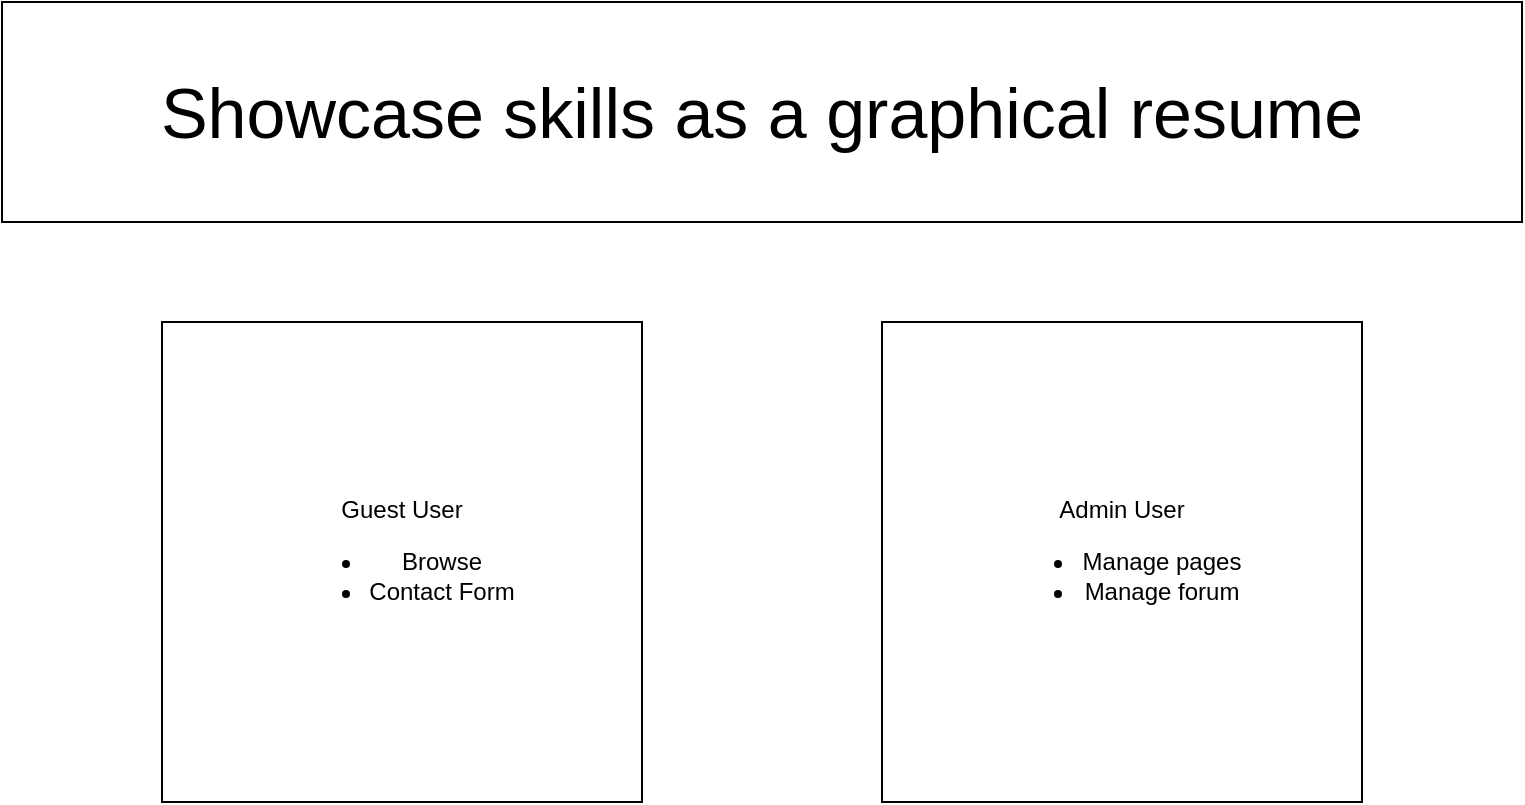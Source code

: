 <mxfile version="13.6.2" type="device" pages="8"><diagram id="1Z8nCAYTEemi1ekZeosM" name="Page-1"><mxGraphModel dx="1422" dy="843" grid="1" gridSize="10" guides="1" tooltips="1" connect="1" arrows="1" fold="1" page="1" pageScale="1" pageWidth="850" pageHeight="1100" math="0" shadow="0"><root><mxCell id="0"/><mxCell id="1" parent="0"/><mxCell id="eBE4YM2PtPwdxOrE-Slc-1" value="&lt;font style=&quot;font-size: 35px&quot;&gt;Showcase skills as a graphical resume&lt;/font&gt;" style="rounded=0;whiteSpace=wrap;html=1;" parent="1" vertex="1"><mxGeometry x="40" y="40" width="760" height="110" as="geometry"/></mxCell><mxCell id="eBE4YM2PtPwdxOrE-Slc-2" value="Guest User&lt;br&gt;&lt;ul&gt;&lt;li&gt;Browse&lt;/li&gt;&lt;li&gt;Contact Form&lt;/li&gt;&lt;/ul&gt;" style="whiteSpace=wrap;html=1;aspect=fixed;" parent="1" vertex="1"><mxGeometry x="120" y="200" width="240" height="240" as="geometry"/></mxCell><mxCell id="eBE4YM2PtPwdxOrE-Slc-3" value="Admin User&lt;br&gt;&lt;ul&gt;&lt;li&gt;Manage pages&lt;/li&gt;&lt;li&gt;Manage forum&lt;/li&gt;&lt;/ul&gt;" style="whiteSpace=wrap;html=1;aspect=fixed;" parent="1" vertex="1"><mxGeometry x="480" y="200" width="240" height="240" as="geometry"/></mxCell></root></mxGraphModel></diagram><diagram name="Site Map" id="1RZYM3NUjweTd1qb8VbV"><mxGraphModel dx="1422" dy="843" grid="1" gridSize="10" guides="1" tooltips="1" connect="1" arrows="1" fold="1" page="1" pageScale="1" pageWidth="850" pageHeight="1100" math="0" shadow="0"><root><mxCell id="JZlCc4_XAitv6eRsz-TS-0"/><mxCell id="JZlCc4_XAitv6eRsz-TS-1" parent="JZlCc4_XAitv6eRsz-TS-0"/><mxCell id="JZlCc4_XAitv6eRsz-TS-2" value="Guest User" style="rounded=0;whiteSpace=wrap;html=1;fillColor=#f5f5f5;strokeColor=#666666;fontColor=#333333;" parent="JZlCc4_XAitv6eRsz-TS-1" vertex="1"><mxGeometry y="30" width="120" height="60" as="geometry"/></mxCell><mxCell id="JZlCc4_XAitv6eRsz-TS-3" value="Admin" style="rounded=0;whiteSpace=wrap;html=1;fillColor=#d5e8d4;strokeColor=#82b366;" parent="JZlCc4_XAitv6eRsz-TS-1" vertex="1"><mxGeometry x="720" y="490" width="120" height="60" as="geometry"/></mxCell><mxCell id="JZlCc4_XAitv6eRsz-TS-4" value="Home" style="rounded=0;whiteSpace=wrap;html=1;fillColor=#f5f5f5;strokeColor=#666666;fontColor=#333333;" parent="JZlCc4_XAitv6eRsz-TS-1" vertex="1"><mxGeometry y="170" width="120" height="60" as="geometry"/></mxCell><mxCell id="JZlCc4_XAitv6eRsz-TS-5" value="Portfolio" style="rounded=0;whiteSpace=wrap;html=1;fillColor=#f5f5f5;strokeColor=#666666;fontColor=#333333;" parent="JZlCc4_XAitv6eRsz-TS-1" vertex="1"><mxGeometry x="240" y="170" width="120" height="60" as="geometry"/></mxCell><mxCell id="JZlCc4_XAitv6eRsz-TS-9" value="Contact Form" style="rounded=0;whiteSpace=wrap;html=1;fillColor=#f5f5f5;strokeColor=#666666;fontColor=#333333;" parent="JZlCc4_XAitv6eRsz-TS-1" vertex="1"><mxGeometry x="480" y="170" width="120" height="60" as="geometry"/></mxCell><mxCell id="JZlCc4_XAitv6eRsz-TS-11" value="" style="endArrow=classic;startArrow=classic;html=1;exitX=1;exitY=0.5;exitDx=0;exitDy=0;entryX=0;entryY=0.5;entryDx=0;entryDy=0;" parent="JZlCc4_XAitv6eRsz-TS-1" source="JZlCc4_XAitv6eRsz-TS-4" target="JZlCc4_XAitv6eRsz-TS-5" edge="1"><mxGeometry width="50" height="50" relative="1" as="geometry"><mxPoint x="120" y="220" as="sourcePoint"/><mxPoint x="170" y="170" as="targetPoint"/></mxGeometry></mxCell><mxCell id="JZlCc4_XAitv6eRsz-TS-6" value="Click" style="rhombus;whiteSpace=wrap;html=1;fillColor=#fff2cc;strokeColor=#d6b656;" parent="JZlCc4_XAitv6eRsz-TS-1" vertex="1"><mxGeometry x="150" y="170" width="60" height="60" as="geometry"/></mxCell><mxCell id="JZlCc4_XAitv6eRsz-TS-13" value="" style="endArrow=classic;startArrow=classic;html=1;entryX=0;entryY=0.5;entryDx=0;entryDy=0;exitX=1;exitY=0.5;exitDx=0;exitDy=0;" parent="JZlCc4_XAitv6eRsz-TS-1" source="JZlCc4_XAitv6eRsz-TS-5" edge="1"><mxGeometry width="50" height="50" relative="1" as="geometry"><mxPoint x="380" y="200" as="sourcePoint"/><mxPoint x="480" y="200" as="targetPoint"/></mxGeometry></mxCell><mxCell id="JZlCc4_XAitv6eRsz-TS-15" value="Admin Login" style="rounded=0;whiteSpace=wrap;html=1;fillColor=#d5e8d4;strokeColor=#82b366;" parent="JZlCc4_XAitv6eRsz-TS-1" vertex="1"><mxGeometry x="720" y="350" width="120" height="60" as="geometry"/></mxCell><mxCell id="JZlCc4_XAitv6eRsz-TS-8" value="Click" style="rhombus;whiteSpace=wrap;html=1;fillColor=#fff2cc;strokeColor=#d6b656;" parent="JZlCc4_XAitv6eRsz-TS-1" vertex="1"><mxGeometry x="390" y="170" width="60" height="60" as="geometry"/></mxCell><mxCell id="JZlCc4_XAitv6eRsz-TS-19" value="Project Page" style="rounded=0;whiteSpace=wrap;html=1;fillColor=#f5f5f5;strokeColor=#666666;fontColor=#333333;" parent="JZlCc4_XAitv6eRsz-TS-1" vertex="1"><mxGeometry x="240" y="350" width="120" height="60" as="geometry"/></mxCell><mxCell id="JZlCc4_XAitv6eRsz-TS-25" value="Project Page etc." style="rounded=0;whiteSpace=wrap;html=1;fillColor=#f5f5f5;strokeColor=#666666;fontColor=#333333;" parent="JZlCc4_XAitv6eRsz-TS-1" vertex="1"><mxGeometry x="240" y="550" width="120" height="60" as="geometry"/></mxCell><mxCell id="JZlCc4_XAitv6eRsz-TS-26" value="" style="endArrow=classic;startArrow=classic;html=1;entryX=0.5;entryY=1;entryDx=0;entryDy=0;exitX=0.5;exitY=0;exitDx=0;exitDy=0;" parent="JZlCc4_XAitv6eRsz-TS-1" source="JZlCc4_XAitv6eRsz-TS-19" target="JZlCc4_XAitv6eRsz-TS-5" edge="1"><mxGeometry width="50" height="50" relative="1" as="geometry"><mxPoint x="190" y="330" as="sourcePoint"/><mxPoint x="240" y="280" as="targetPoint"/></mxGeometry></mxCell><mxCell id="JZlCc4_XAitv6eRsz-TS-27" value="" style="endArrow=classic;startArrow=classic;html=1;entryX=0.5;entryY=1;entryDx=0;entryDy=0;exitX=0.5;exitY=0;exitDx=0;exitDy=0;" parent="JZlCc4_XAitv6eRsz-TS-1" source="JZlCc4_XAitv6eRsz-TS-25" target="JZlCc4_XAitv6eRsz-TS-19" edge="1"><mxGeometry width="50" height="50" relative="1" as="geometry"><mxPoint x="150" y="490" as="sourcePoint"/><mxPoint x="200" y="440" as="targetPoint"/></mxGeometry></mxCell><mxCell id="JZlCc4_XAitv6eRsz-TS-24" value="Click" style="rhombus;whiteSpace=wrap;html=1;fillColor=#fff2cc;strokeColor=#d6b656;" parent="JZlCc4_XAitv6eRsz-TS-1" vertex="1"><mxGeometry x="270" y="450" width="60" height="60" as="geometry"/></mxCell><mxCell id="JZlCc4_XAitv6eRsz-TS-23" value="Click" style="rhombus;whiteSpace=wrap;html=1;fillColor=#fff2cc;strokeColor=#d6b656;" parent="JZlCc4_XAitv6eRsz-TS-1" vertex="1"><mxGeometry x="270" y="260" width="60" height="60" as="geometry"/></mxCell><mxCell id="_XHiwo7rUBrt3rM8uKUs-0" value="" style="endArrow=classic;html=1;exitX=0.5;exitY=1;exitDx=0;exitDy=0;entryX=0.5;entryY=0;entryDx=0;entryDy=0;" parent="JZlCc4_XAitv6eRsz-TS-1" source="JZlCc4_XAitv6eRsz-TS-2" target="JZlCc4_XAitv6eRsz-TS-4" edge="1"><mxGeometry width="50" height="50" relative="1" as="geometry"><mxPoint x="390" y="150" as="sourcePoint"/><mxPoint x="440" y="100" as="targetPoint"/></mxGeometry></mxCell><mxCell id="vscbV3MbZYoumTjfTskI-1" value="Content Management" style="rounded=0;whiteSpace=wrap;html=1;fillColor=#d5e8d4;strokeColor=#82b366;" parent="JZlCc4_XAitv6eRsz-TS-1" vertex="1"><mxGeometry x="720" y="170" width="120" height="60" as="geometry"/></mxCell><mxCell id="vscbV3MbZYoumTjfTskI-2" value="" style="endArrow=none;html=1;" parent="JZlCc4_XAitv6eRsz-TS-1" edge="1"><mxGeometry width="50" height="50" relative="1" as="geometry"><mxPoint x="620" y="640" as="sourcePoint"/><mxPoint x="620" as="targetPoint"/></mxGeometry></mxCell><mxCell id="vscbV3MbZYoumTjfTskI-5" value="" style="endArrow=classic;startArrow=classic;html=1;entryX=0;entryY=0.5;entryDx=0;entryDy=0;exitX=1;exitY=0.5;exitDx=0;exitDy=0;" parent="JZlCc4_XAitv6eRsz-TS-1" source="JZlCc4_XAitv6eRsz-TS-9" target="vscbV3MbZYoumTjfTskI-1" edge="1"><mxGeometry width="50" height="50" relative="1" as="geometry"><mxPoint x="670" y="290" as="sourcePoint"/><mxPoint x="720" y="240" as="targetPoint"/></mxGeometry></mxCell><mxCell id="vscbV3MbZYoumTjfTskI-3" value="Click" style="rhombus;whiteSpace=wrap;html=1;fillColor=#fff2cc;strokeColor=#d6b656;" parent="JZlCc4_XAitv6eRsz-TS-1" vertex="1"><mxGeometry x="630" y="170" width="60" height="60" as="geometry"/></mxCell><mxCell id="vscbV3MbZYoumTjfTskI-6" value="" style="endArrow=classic;startArrow=classic;html=1;entryX=0.5;entryY=1;entryDx=0;entryDy=0;exitX=0.5;exitY=0;exitDx=0;exitDy=0;" parent="JZlCc4_XAitv6eRsz-TS-1" source="JZlCc4_XAitv6eRsz-TS-15" target="vscbV3MbZYoumTjfTskI-1" edge="1"><mxGeometry width="50" height="50" relative="1" as="geometry"><mxPoint x="750" y="270" as="sourcePoint"/><mxPoint x="800" y="220" as="targetPoint"/></mxGeometry></mxCell><mxCell id="vscbV3MbZYoumTjfTskI-4" value="Click" style="rhombus;whiteSpace=wrap;html=1;fillColor=#fff2cc;strokeColor=#d6b656;" parent="JZlCc4_XAitv6eRsz-TS-1" vertex="1"><mxGeometry x="750" y="260" width="60" height="60" as="geometry"/></mxCell><mxCell id="vscbV3MbZYoumTjfTskI-7" value="" style="endArrow=classic;html=1;entryX=0.5;entryY=1;entryDx=0;entryDy=0;exitX=0.5;exitY=0;exitDx=0;exitDy=0;" parent="JZlCc4_XAitv6eRsz-TS-1" source="JZlCc4_XAitv6eRsz-TS-3" target="JZlCc4_XAitv6eRsz-TS-15" edge="1"><mxGeometry width="50" height="50" relative="1" as="geometry"><mxPoint x="770" y="480" as="sourcePoint"/><mxPoint x="820" y="430" as="targetPoint"/></mxGeometry></mxCell></root></mxGraphModel></diagram><diagram name="Site colors and font" id="-_msJFozMQEUVzmzYbPB"><mxGraphModel dx="1422" dy="843" grid="1" gridSize="10" guides="1" tooltips="1" connect="1" arrows="1" fold="1" page="1" pageScale="1" pageWidth="850" pageHeight="1100" math="0" shadow="0"><root><mxCell id="JcfuQgYSRdn0zfh0j-Ud-0"/><mxCell id="JcfuQgYSRdn0zfh0j-Ud-1" parent="JcfuQgYSRdn0zfh0j-Ud-0"/><mxCell id="Ze8_FPgGVHqXrz906oUk-0" value="&lt;meta charset=&quot;utf-8&quot;&gt;&lt;div style=&quot;color: rgb(0, 0, 0); font-family: helvetica; font-size: 12px; font-style: normal; font-weight: 400; letter-spacing: normal; text-align: center; text-indent: 0px; text-transform: none; word-spacing: 0px; background-color: rgb(248, 249, 250);&quot;&gt;Font to use:&lt;/div&gt;&lt;div style=&quot;color: rgb(0, 0, 0); font-family: helvetica; font-size: 12px; font-style: normal; font-weight: 400; letter-spacing: normal; text-align: center; text-indent: 0px; text-transform: none; word-spacing: 0px; background-color: rgb(248, 249, 250);&quot;&gt;&lt;br&gt;&lt;/div&gt;&lt;div style=&quot;color: rgb(0, 0, 0); font-family: helvetica; font-size: 12px; font-style: normal; font-weight: 400; letter-spacing: normal; text-align: center; text-indent: 0px; text-transform: none; word-spacing: 0px; background-color: rgb(248, 249, 250);&quot;&gt;&lt;ul&gt;&lt;li&gt;Ubuntu Light 300&lt;/li&gt;&lt;li&gt;Ubuntu Regular 400&lt;/li&gt;&lt;li&gt;Ubuntu Medium 500&lt;/li&gt;&lt;li&gt;Ubuntu Bold 700&lt;/li&gt;&lt;/ul&gt;&lt;/div&gt;" style="rounded=0;whiteSpace=wrap;html=1;" parent="JcfuQgYSRdn0zfh0j-Ud-1" vertex="1"><mxGeometry x="170" y="80" width="240" height="240" as="geometry"/></mxCell><mxCell id="Ze8_FPgGVHqXrz906oUk-1" value="&lt;div style=&quot;color: rgb(0 , 0 , 0) ; font-family: &amp;#34;helvetica&amp;#34; ; font-size: 12px ; font-style: normal ; font-weight: 400 ; letter-spacing: normal ; text-align: center ; text-indent: 0px ; text-transform: none ; word-spacing: 0px ; background-color: rgb(248 , 249 , 250)&quot;&gt;Nav:&lt;/div&gt;&lt;div style=&quot;color: rgb(0 , 0 , 0) ; font-family: &amp;#34;helvetica&amp;#34; ; font-size: 12px ; font-style: normal ; font-weight: 400 ; letter-spacing: normal ; text-align: center ; text-indent: 0px ; text-transform: none ; word-spacing: 0px ; background-color: rgb(248 , 249 , 250)&quot;&gt;&lt;br&gt;&lt;/div&gt;&lt;div style=&quot;color: rgb(0 , 0 , 0) ; font-family: &amp;#34;helvetica&amp;#34; ; font-size: 12px ; font-style: normal ; font-weight: 400 ; letter-spacing: normal ; text-align: center ; text-indent: 0px ; text-transform: none ; word-spacing: 0px ; background-color: rgb(248 , 249 , 250)&quot;&gt;&lt;ul&gt;&lt;li&gt;$navbar-bg-color: #837C37;&lt;/li&gt;&lt;li&gt;$navbar-text-color: #C8C182;&lt;/li&gt;&lt;li&gt;$nav-link-color: #C8C182;&lt;/li&gt;&lt;li&gt;$nav-alt-link-color: #F2EDBD;&lt;/li&gt;&lt;/ul&gt;&lt;div&gt;Content:&lt;/div&gt;&lt;ul&gt;&lt;li&gt;$main-bg-color: #F2EDBD;&lt;/li&gt;&lt;li&gt;$main-text-color: #837C37;&lt;/li&gt;&lt;li&gt;$main-header-color: #837C37;&lt;/li&gt;&lt;li&gt;$main-link-hover-color: #837C37;&lt;/li&gt;&lt;/ul&gt;&lt;/div&gt;" style="rounded=0;whiteSpace=wrap;html=1;" parent="JcfuQgYSRdn0zfh0j-Ud-1" vertex="1"><mxGeometry x="430" y="80" width="240" height="240" as="geometry"/></mxCell></root></mxGraphModel></diagram><diagram name="Home" id="x0FdgNWLJ5o2Nvb2AKRk"><mxGraphModel dx="1422" dy="843" grid="1" gridSize="10" guides="1" tooltips="1" connect="1" arrows="1" fold="1" page="1" pageScale="1" pageWidth="850" pageHeight="1100" math="0" shadow="0"><root><mxCell id="tol7dH78GlNHqk5ukMQ5-0"/><mxCell id="tol7dH78GlNHqk5ukMQ5-1" parent="tol7dH78GlNHqk5ukMQ5-0"/><mxCell id="tol7dH78GlNHqk5ukMQ5-3" value="Cool Resume Title" style="rounded=0;whiteSpace=wrap;html=1;" parent="tol7dH78GlNHqk5ukMQ5-1" vertex="1"><mxGeometry x="60" y="60" width="720" height="60" as="geometry"/></mxCell><mxCell id="tol7dH78GlNHqk5ukMQ5-4" value="Profile Picture" style="rounded=0;whiteSpace=wrap;html=1;" parent="tol7dH78GlNHqk5ukMQ5-1" vertex="1"><mxGeometry x="80" y="150" width="240" height="240" as="geometry"/></mxCell><mxCell id="tol7dH78GlNHqk5ukMQ5-6" value="About me section" style="rounded=0;whiteSpace=wrap;html=1;" parent="tol7dH78GlNHqk5ukMQ5-1" vertex="1"><mxGeometry x="360" y="150" width="400" height="240" as="geometry"/></mxCell><mxCell id="tol7dH78GlNHqk5ukMQ5-7" value="Most Recent Project" style="rounded=0;whiteSpace=wrap;html=1;" parent="tol7dH78GlNHqk5ukMQ5-1" vertex="1"><mxGeometry x="520" y="420" width="240" height="240" as="geometry"/></mxCell><mxCell id="tol7dH78GlNHqk5ukMQ5-8" value="Recent Project Description" style="rounded=0;whiteSpace=wrap;html=1;" parent="tol7dH78GlNHqk5ukMQ5-1" vertex="1"><mxGeometry x="80" y="500" width="400" height="160" as="geometry"/></mxCell><mxCell id="tol7dH78GlNHqk5ukMQ5-9" value="Title of Recent Project" style="rounded=0;whiteSpace=wrap;html=1;" parent="tol7dH78GlNHqk5ukMQ5-1" vertex="1"><mxGeometry x="80" y="420" width="400" height="40" as="geometry"/></mxCell><mxCell id="MTbFzA7Q38EcVVu8Zv4e-0" value="Nav Bar" style="rounded=0;whiteSpace=wrap;html=1;" vertex="1" parent="tol7dH78GlNHqk5ukMQ5-1"><mxGeometry x="90" y="90" width="230" height="20" as="geometry"/></mxCell><mxCell id="MTbFzA7Q38EcVVu8Zv4e-2" value="Social Media Bar" style="rounded=0;whiteSpace=wrap;html=1;" vertex="1" parent="tol7dH78GlNHqk5ukMQ5-1"><mxGeometry x="510" y="90" width="240" height="20" as="geometry"/></mxCell></root></mxGraphModel></diagram><diagram name="Portfolio" id="RoqIF2ju7cGEi1jM_ptN"><mxGraphModel dx="1422" dy="1943" grid="1" gridSize="10" guides="1" tooltips="1" connect="1" arrows="1" fold="1" page="1" pageScale="1" pageWidth="850" pageHeight="1100" math="0" shadow="0"><root><mxCell id="lsVnlOUIZBtcb84gInDO-0"/><mxCell id="lsVnlOUIZBtcb84gInDO-1" parent="lsVnlOUIZBtcb84gInDO-0"/><mxCell id="Nb3miqyvkRLZqe2jSFRx-1" value="Project Screenshot" style="rounded=0;whiteSpace=wrap;html=1;" parent="lsVnlOUIZBtcb84gInDO-1" vertex="1"><mxGeometry x="80" y="20" width="240" height="240" as="geometry"/></mxCell><mxCell id="Nb3miqyvkRLZqe2jSFRx-2" value="Project title" style="rounded=0;whiteSpace=wrap;html=1;" parent="lsVnlOUIZBtcb84gInDO-1" vertex="1"><mxGeometry x="360" y="20" width="360" height="60" as="geometry"/></mxCell><mxCell id="Nb3miqyvkRLZqe2jSFRx-3" value="Brief Project description&lt;br&gt;&lt;br&gt;&lt;br&gt;List of skills employed for project" style="rounded=0;whiteSpace=wrap;html=1;" parent="lsVnlOUIZBtcb84gInDO-1" vertex="1"><mxGeometry x="360" y="100" width="360" height="160" as="geometry"/></mxCell><mxCell id="Nb3miqyvkRLZqe2jSFRx-4" value="Project Screenshot" style="rounded=0;whiteSpace=wrap;html=1;" parent="lsVnlOUIZBtcb84gInDO-1" vertex="1"><mxGeometry x="80" y="280" width="240" height="240" as="geometry"/></mxCell><mxCell id="Nb3miqyvkRLZqe2jSFRx-5" value="Project title" style="rounded=0;whiteSpace=wrap;html=1;" parent="lsVnlOUIZBtcb84gInDO-1" vertex="1"><mxGeometry x="360" y="280" width="360" height="60" as="geometry"/></mxCell><mxCell id="Nb3miqyvkRLZqe2jSFRx-6" value="Brief Project description&lt;br&gt;&lt;br&gt;&lt;br&gt;List of skills employed for project" style="rounded=0;whiteSpace=wrap;html=1;" parent="lsVnlOUIZBtcb84gInDO-1" vertex="1"><mxGeometry x="360" y="360" width="360" height="160" as="geometry"/></mxCell><mxCell id="Nb3miqyvkRLZqe2jSFRx-7" value="Project Screenshot" style="rounded=0;whiteSpace=wrap;html=1;" parent="lsVnlOUIZBtcb84gInDO-1" vertex="1"><mxGeometry x="80" y="540" width="240" height="240" as="geometry"/></mxCell><mxCell id="Nb3miqyvkRLZqe2jSFRx-8" value="Project title" style="rounded=0;whiteSpace=wrap;html=1;" parent="lsVnlOUIZBtcb84gInDO-1" vertex="1"><mxGeometry x="360" y="540" width="360" height="60" as="geometry"/></mxCell><mxCell id="Nb3miqyvkRLZqe2jSFRx-9" value="Brief Project description&lt;br&gt;&lt;br&gt;&lt;br&gt;List of skills employed for project" style="rounded=0;whiteSpace=wrap;html=1;" parent="lsVnlOUIZBtcb84gInDO-1" vertex="1"><mxGeometry x="360" y="620" width="360" height="160" as="geometry"/></mxCell><mxCell id="K_WoUWhGLmXWz4QgVZi1-0" value="Cool Resume Title" style="rounded=0;whiteSpace=wrap;html=1;" vertex="1" parent="lsVnlOUIZBtcb84gInDO-1"><mxGeometry x="60" y="-60" width="680" height="60" as="geometry"/></mxCell><mxCell id="K_WoUWhGLmXWz4QgVZi1-1" value="Nav Bar" style="rounded=0;whiteSpace=wrap;html=1;" vertex="1" parent="lsVnlOUIZBtcb84gInDO-1"><mxGeometry x="70" y="-30" width="230" height="20" as="geometry"/></mxCell><mxCell id="K_WoUWhGLmXWz4QgVZi1-2" value="Social Media Bar" style="rounded=0;whiteSpace=wrap;html=1;" vertex="1" parent="lsVnlOUIZBtcb84gInDO-1"><mxGeometry x="490" y="-30" width="240" height="20" as="geometry"/></mxCell></root></mxGraphModel></diagram><diagram name="Contact Form" id="iuwXctqRkTPpejDYSFOI"><mxGraphModel dx="1422" dy="843" grid="1" gridSize="10" guides="1" tooltips="1" connect="1" arrows="1" fold="1" page="1" pageScale="1" pageWidth="850" pageHeight="1100" math="0" shadow="0"><root><mxCell id="VpeEa3as4P1q3HErtmsT-0"/><mxCell id="VpeEa3as4P1q3HErtmsT-1" parent="VpeEa3as4P1q3HErtmsT-0"/><mxCell id="uepyivgm3WDEEzXJFGsP-2" value="Contact Information" style="rounded=0;whiteSpace=wrap;html=1;" parent="VpeEa3as4P1q3HErtmsT-1" vertex="1"><mxGeometry x="160" y="140" width="138" height="340" as="geometry"/></mxCell><mxCell id="uepyivgm3WDEEzXJFGsP-3" value="Name" style="rounded=0;whiteSpace=wrap;html=1;" parent="VpeEa3as4P1q3HErtmsT-1" vertex="1"><mxGeometry x="320" y="140" width="360" height="40" as="geometry"/></mxCell><mxCell id="uepyivgm3WDEEzXJFGsP-4" value="Email" style="rounded=0;whiteSpace=wrap;html=1;" parent="VpeEa3as4P1q3HErtmsT-1" vertex="1"><mxGeometry x="320" y="200" width="360" height="40" as="geometry"/></mxCell><mxCell id="uepyivgm3WDEEzXJFGsP-5" value="Phone" style="rounded=0;whiteSpace=wrap;html=1;" parent="VpeEa3as4P1q3HErtmsT-1" vertex="1"><mxGeometry x="320" y="260" width="360" height="40" as="geometry"/></mxCell><mxCell id="uepyivgm3WDEEzXJFGsP-6" value="Preferred contact method" style="rounded=0;whiteSpace=wrap;html=1;" parent="VpeEa3as4P1q3HErtmsT-1" vertex="1"><mxGeometry x="320" y="320" width="360" height="40" as="geometry"/></mxCell><mxCell id="uepyivgm3WDEEzXJFGsP-7" value="Message" style="rounded=0;whiteSpace=wrap;html=1;" parent="VpeEa3as4P1q3HErtmsT-1" vertex="1"><mxGeometry x="320" y="380" width="360" height="100" as="geometry"/></mxCell><mxCell id="uepyivgm3WDEEzXJFGsP-8" value="Submit button" style="rounded=0;whiteSpace=wrap;html=1;" parent="VpeEa3as4P1q3HErtmsT-1" vertex="1"><mxGeometry x="440" y="500" width="120" height="40" as="geometry"/></mxCell><mxCell id="Y4yulU92d9tcuKhMXHHP-0" value="Cool Resume Title" style="rounded=0;whiteSpace=wrap;html=1;" vertex="1" parent="VpeEa3as4P1q3HErtmsT-1"><mxGeometry x="80" y="60" width="680" height="60" as="geometry"/></mxCell><mxCell id="Y4yulU92d9tcuKhMXHHP-1" value="Nav Bar" style="rounded=0;whiteSpace=wrap;html=1;" vertex="1" parent="VpeEa3as4P1q3HErtmsT-1"><mxGeometry x="90" y="90" width="230" height="20" as="geometry"/></mxCell><mxCell id="Y4yulU92d9tcuKhMXHHP-2" value="Social Media Bar" style="rounded=0;whiteSpace=wrap;html=1;" vertex="1" parent="VpeEa3as4P1q3HErtmsT-1"><mxGeometry x="510" y="90" width="240" height="20" as="geometry"/></mxCell></root></mxGraphModel></diagram><diagram name="Admin Login" id="Y1eS20rGOA7XaHLuS_Hu"><mxGraphModel dx="1350" dy="816" grid="1" gridSize="10" guides="1" tooltips="1" connect="1" arrows="1" fold="1" page="1" pageScale="1" pageWidth="850" pageHeight="1100" math="0" shadow="0"><root><mxCell id="lmEkNmSA65hmqyGbBhjo-0"/><mxCell id="lmEkNmSA65hmqyGbBhjo-1" parent="lmEkNmSA65hmqyGbBhjo-0"/><mxCell id="-cR3tSTPluqmY40Gp-vk-0" value="Login Form" style="rounded=0;whiteSpace=wrap;html=1;" parent="lmEkNmSA65hmqyGbBhjo-1" vertex="1"><mxGeometry x="200" y="80" width="400" height="60" as="geometry"/></mxCell><mxCell id="-cR3tSTPluqmY40Gp-vk-1" value="Username" style="rounded=0;whiteSpace=wrap;html=1;" parent="lmEkNmSA65hmqyGbBhjo-1" vertex="1"><mxGeometry x="280" y="160" width="240" height="60" as="geometry"/></mxCell><mxCell id="-cR3tSTPluqmY40Gp-vk-2" value="Password" style="rounded=0;whiteSpace=wrap;html=1;" parent="lmEkNmSA65hmqyGbBhjo-1" vertex="1"><mxGeometry x="280" y="240" width="240" height="60" as="geometry"/></mxCell><mxCell id="-cR3tSTPluqmY40Gp-vk-3" value="Submit" style="rounded=0;whiteSpace=wrap;html=1;" parent="lmEkNmSA65hmqyGbBhjo-1" vertex="1"><mxGeometry x="340" y="320" width="120" height="40" as="geometry"/></mxCell><mxCell id="CEpuDewby4qrUkqhYnul-0" value="Cool Resume Title" style="rounded=0;whiteSpace=wrap;html=1;" vertex="1" parent="lmEkNmSA65hmqyGbBhjo-1"><mxGeometry x="60" width="680" height="60" as="geometry"/></mxCell><mxCell id="CEpuDewby4qrUkqhYnul-1" value="Nav Bar" style="rounded=0;whiteSpace=wrap;html=1;" vertex="1" parent="lmEkNmSA65hmqyGbBhjo-1"><mxGeometry x="70" y="30" width="230" height="20" as="geometry"/></mxCell><mxCell id="CEpuDewby4qrUkqhYnul-2" value="Social Media Bar" style="rounded=0;whiteSpace=wrap;html=1;" vertex="1" parent="lmEkNmSA65hmqyGbBhjo-1"><mxGeometry x="490" y="30" width="240" height="20" as="geometry"/></mxCell></root></mxGraphModel></diagram><diagram name="Content Management" id="Ys6dqQhW-XJ1dFK_Uj6P"><mxGraphModel dx="1350" dy="1916" grid="1" gridSize="10" guides="1" tooltips="1" connect="1" arrows="1" fold="1" page="1" pageScale="1" pageWidth="850" pageHeight="1100" math="0" shadow="0"><root><mxCell id="3v0Z4Nzoh1cT-T2ssayV-0"/><mxCell id="3v0Z4Nzoh1cT-T2ssayV-1" parent="3v0Z4Nzoh1cT-T2ssayV-0"/><mxCell id="_UDQUBWYW4XYN21znxTr-0" value="Pages to edit" style="rounded=0;whiteSpace=wrap;html=1;" parent="3v0Z4Nzoh1cT-T2ssayV-1" vertex="1"><mxGeometry x="60" y="40" width="60" height="560" as="geometry"/></mxCell><mxCell id="Gz4_ISPI3Rw82wt4Hz29-1" value="Code to display" style="rounded=0;whiteSpace=wrap;html=1;" parent="3v0Z4Nzoh1cT-T2ssayV-1" vertex="1"><mxGeometry x="180" y="40" width="560" height="560" as="geometry"/></mxCell><mxCell id="Gz4_ISPI3Rw82wt4Hz29-2" value="Files in page to edit" style="rounded=0;whiteSpace=wrap;html=1;" parent="3v0Z4Nzoh1cT-T2ssayV-1" vertex="1"><mxGeometry x="120" y="40" width="60" height="560" as="geometry"/></mxCell><mxCell id="8lckCuAEgZjgFgpTxWpo-0" value="Cool Resume Title" style="rounded=0;whiteSpace=wrap;html=1;" vertex="1" parent="3v0Z4Nzoh1cT-T2ssayV-1"><mxGeometry x="60" y="-40" width="680" height="60" as="geometry"/></mxCell><mxCell id="8lckCuAEgZjgFgpTxWpo-1" value="Nav Bar" style="rounded=0;whiteSpace=wrap;html=1;" vertex="1" parent="3v0Z4Nzoh1cT-T2ssayV-1"><mxGeometry x="70" y="-10" width="230" height="20" as="geometry"/></mxCell><mxCell id="8lckCuAEgZjgFgpTxWpo-2" value="Social Media Bar" style="rounded=0;whiteSpace=wrap;html=1;" vertex="1" parent="3v0Z4Nzoh1cT-T2ssayV-1"><mxGeometry x="490" y="-10" width="240" height="20" as="geometry"/></mxCell></root></mxGraphModel></diagram></mxfile>